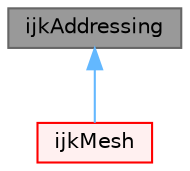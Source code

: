 digraph "ijkAddressing"
{
 // LATEX_PDF_SIZE
  bgcolor="transparent";
  edge [fontname=Helvetica,fontsize=10,labelfontname=Helvetica,labelfontsize=10];
  node [fontname=Helvetica,fontsize=10,shape=box,height=0.2,width=0.4];
  Node1 [id="Node000001",label="ijkAddressing",height=0.2,width=0.4,color="gray40", fillcolor="grey60", style="filled", fontcolor="black",tooltip="A simple i-j-k (row-major order) to linear addressing."];
  Node1 -> Node2 [id="edge1_Node000001_Node000002",dir="back",color="steelblue1",style="solid",tooltip=" "];
  Node2 [id="Node000002",label="ijkMesh",height=0.2,width=0.4,color="red", fillcolor="#FFF0F0", style="filled",URL="$classFoam_1_1ijkMesh.html",tooltip="A simple i-j-k (row-major order) to linear addressing for a rectilinear mesh. Since the underlying me..."];
}
